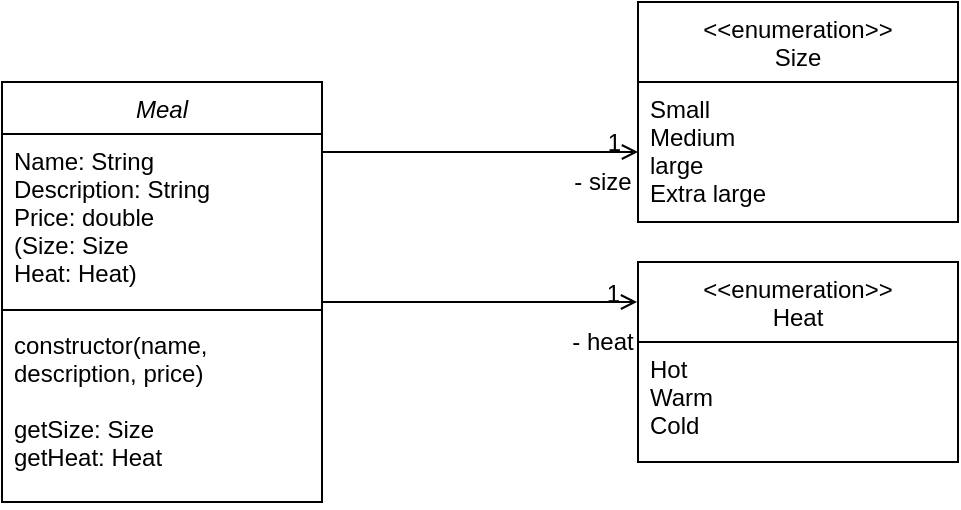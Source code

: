 <mxfile version="20.2.3" type="device"><diagram id="C5RBs43oDa-KdzZeNtuy" name="Page-1"><mxGraphModel dx="486" dy="799" grid="1" gridSize="10" guides="1" tooltips="1" connect="1" arrows="1" fold="1" page="1" pageScale="1" pageWidth="827" pageHeight="1169" math="0" shadow="0"><root><mxCell id="WIyWlLk6GJQsqaUBKTNV-0"/><mxCell id="WIyWlLk6GJQsqaUBKTNV-1" parent="WIyWlLk6GJQsqaUBKTNV-0"/><mxCell id="zkfFHV4jXpPFQw0GAbJ--0" value="Meal" style="swimlane;fontStyle=2;align=center;verticalAlign=top;childLayout=stackLayout;horizontal=1;startSize=26;horizontalStack=0;resizeParent=1;resizeLast=0;collapsible=1;marginBottom=0;rounded=0;shadow=0;strokeWidth=1;" parent="WIyWlLk6GJQsqaUBKTNV-1" vertex="1"><mxGeometry x="190" y="150" width="160" height="210" as="geometry"><mxRectangle x="230" y="140" width="160" height="26" as="alternateBounds"/></mxGeometry></mxCell><mxCell id="zkfFHV4jXpPFQw0GAbJ--1" value="Name: String&#10;Description: String&#10;Price: double&#10;(Size: Size&#10;Heat: Heat)" style="text;align=left;verticalAlign=top;spacingLeft=4;spacingRight=4;overflow=hidden;rotatable=0;points=[[0,0.5],[1,0.5]];portConstraint=eastwest;" parent="zkfFHV4jXpPFQw0GAbJ--0" vertex="1"><mxGeometry y="26" width="160" height="84" as="geometry"/></mxCell><mxCell id="Ki0d7eMH2rAR4v8pdQx0-4" value="" style="line;html=1;strokeWidth=1;align=left;verticalAlign=middle;spacingTop=-1;spacingLeft=3;spacingRight=3;rotatable=0;labelPosition=right;points=[];portConstraint=eastwest;" vertex="1" parent="zkfFHV4jXpPFQw0GAbJ--0"><mxGeometry y="110" width="160" height="8" as="geometry"/></mxCell><mxCell id="zkfFHV4jXpPFQw0GAbJ--14" value="constructor(name, &#10;description, price)&#10;&#10;getSize: Size&#10;getHeat: Heat" style="text;align=left;verticalAlign=top;spacingLeft=4;spacingRight=4;overflow=hidden;rotatable=0;points=[[0,0.5],[1,0.5]];portConstraint=eastwest;" parent="zkfFHV4jXpPFQw0GAbJ--0" vertex="1"><mxGeometry y="118" width="160" height="92" as="geometry"/></mxCell><mxCell id="zkfFHV4jXpPFQw0GAbJ--17" value="&lt;&lt;enumeration&gt;&gt;&#10;Size" style="swimlane;fontStyle=0;align=center;verticalAlign=top;childLayout=stackLayout;horizontal=1;startSize=40;horizontalStack=0;resizeParent=1;resizeLast=0;collapsible=1;marginBottom=0;rounded=0;shadow=0;strokeWidth=1;" parent="WIyWlLk6GJQsqaUBKTNV-1" vertex="1"><mxGeometry x="508" y="110" width="160" height="110" as="geometry"><mxRectangle x="550" y="140" width="160" height="26" as="alternateBounds"/></mxGeometry></mxCell><mxCell id="zkfFHV4jXpPFQw0GAbJ--18" value="Small&#10;Medium&#10;large&#10;Extra large" style="text;align=left;verticalAlign=top;spacingLeft=4;spacingRight=4;overflow=hidden;rotatable=0;points=[[0,0.5],[1,0.5]];portConstraint=eastwest;" parent="zkfFHV4jXpPFQw0GAbJ--17" vertex="1"><mxGeometry y="40" width="160" height="60" as="geometry"/></mxCell><mxCell id="zkfFHV4jXpPFQw0GAbJ--26" value="" style="endArrow=open;shadow=0;strokeWidth=1;rounded=0;endFill=1;edgeStyle=elbowEdgeStyle;elbow=vertical;" parent="WIyWlLk6GJQsqaUBKTNV-1" source="zkfFHV4jXpPFQw0GAbJ--0" target="zkfFHV4jXpPFQw0GAbJ--17" edge="1"><mxGeometry x="0.5" y="41" relative="1" as="geometry"><mxPoint x="380" y="192" as="sourcePoint"/><mxPoint x="540" y="192" as="targetPoint"/><mxPoint x="-40" y="32" as="offset"/></mxGeometry></mxCell><mxCell id="zkfFHV4jXpPFQw0GAbJ--28" value="1" style="resizable=0;align=right;verticalAlign=bottom;labelBackgroundColor=none;fontSize=12;" parent="zkfFHV4jXpPFQw0GAbJ--26" connectable="0" vertex="1"><mxGeometry x="1" relative="1" as="geometry"><mxPoint x="-7" y="4" as="offset"/></mxGeometry></mxCell><mxCell id="Ki0d7eMH2rAR4v8pdQx0-0" value="&lt;&lt;enumeration&gt;&gt;&#10;Heat" style="swimlane;fontStyle=0;align=center;verticalAlign=top;childLayout=stackLayout;horizontal=1;startSize=40;horizontalStack=0;resizeParent=1;resizeLast=0;collapsible=1;marginBottom=0;rounded=0;shadow=0;strokeWidth=1;" vertex="1" parent="WIyWlLk6GJQsqaUBKTNV-1"><mxGeometry x="508" y="240" width="160" height="100" as="geometry"><mxRectangle x="550" y="140" width="160" height="26" as="alternateBounds"/></mxGeometry></mxCell><mxCell id="Ki0d7eMH2rAR4v8pdQx0-1" value="Hot&#10;Warm&#10;Cold" style="text;align=left;verticalAlign=top;spacingLeft=4;spacingRight=4;overflow=hidden;rotatable=0;points=[[0,0.5],[1,0.5]];portConstraint=eastwest;" vertex="1" parent="Ki0d7eMH2rAR4v8pdQx0-0"><mxGeometry y="40" width="160" height="60" as="geometry"/></mxCell><mxCell id="Ki0d7eMH2rAR4v8pdQx0-2" value="" style="endArrow=open;shadow=0;strokeWidth=1;rounded=0;endFill=1;edgeStyle=elbowEdgeStyle;elbow=vertical;entryX=-0.003;entryY=0.204;entryDx=0;entryDy=0;entryPerimeter=0;exitX=1;exitY=0.5;exitDx=0;exitDy=0;" edge="1" parent="WIyWlLk6GJQsqaUBKTNV-1" target="Ki0d7eMH2rAR4v8pdQx0-0" source="zkfFHV4jXpPFQw0GAbJ--14"><mxGeometry x="0.5" y="41" relative="1" as="geometry"><mxPoint x="381" y="200" as="sourcePoint"/><mxPoint x="540" y="322" as="targetPoint"/><mxPoint x="-40" y="32" as="offset"/><Array as="points"><mxPoint x="440" y="260"/></Array></mxGeometry></mxCell><mxCell id="Ki0d7eMH2rAR4v8pdQx0-3" value="1" style="resizable=0;align=right;verticalAlign=bottom;labelBackgroundColor=none;fontSize=12;" connectable="0" vertex="1" parent="Ki0d7eMH2rAR4v8pdQx0-2"><mxGeometry x="1" relative="1" as="geometry"><mxPoint x="-7" y="4" as="offset"/></mxGeometry></mxCell><mxCell id="Ki0d7eMH2rAR4v8pdQx0-6" value="- size" style="text;html=1;align=center;verticalAlign=middle;resizable=0;points=[];autosize=1;strokeColor=none;fillColor=none;" vertex="1" parent="WIyWlLk6GJQsqaUBKTNV-1"><mxGeometry x="465" y="185" width="50" height="30" as="geometry"/></mxCell><mxCell id="Ki0d7eMH2rAR4v8pdQx0-7" value="- heat" style="text;html=1;align=center;verticalAlign=middle;resizable=0;points=[];autosize=1;strokeColor=none;fillColor=none;" vertex="1" parent="WIyWlLk6GJQsqaUBKTNV-1"><mxGeometry x="465" y="265" width="50" height="30" as="geometry"/></mxCell></root></mxGraphModel></diagram></mxfile>